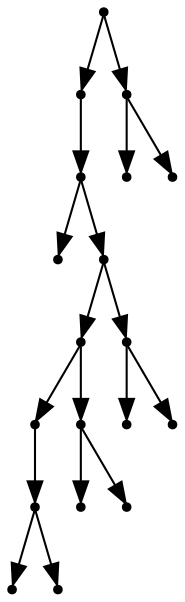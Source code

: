 digraph {
  18 [shape=point];
  14 [shape=point];
  13 [shape=point];
  0 [shape=point];
  12 [shape=point];
  8 [shape=point];
  4 [shape=point];
  3 [shape=point];
  1 [shape=point];
  2 [shape=point];
  7 [shape=point];
  5 [shape=point];
  6 [shape=point];
  11 [shape=point];
  9 [shape=point];
  10 [shape=point];
  17 [shape=point];
  15 [shape=point];
  16 [shape=point];
18 -> 14;
14 -> 13;
13 -> 0;
13 -> 12;
12 -> 8;
8 -> 4;
4 -> 3;
3 -> 1;
3 -> 2;
8 -> 7;
7 -> 5;
7 -> 6;
12 -> 11;
11 -> 9;
11 -> 10;
18 -> 17;
17 -> 15;
17 -> 16;
}
